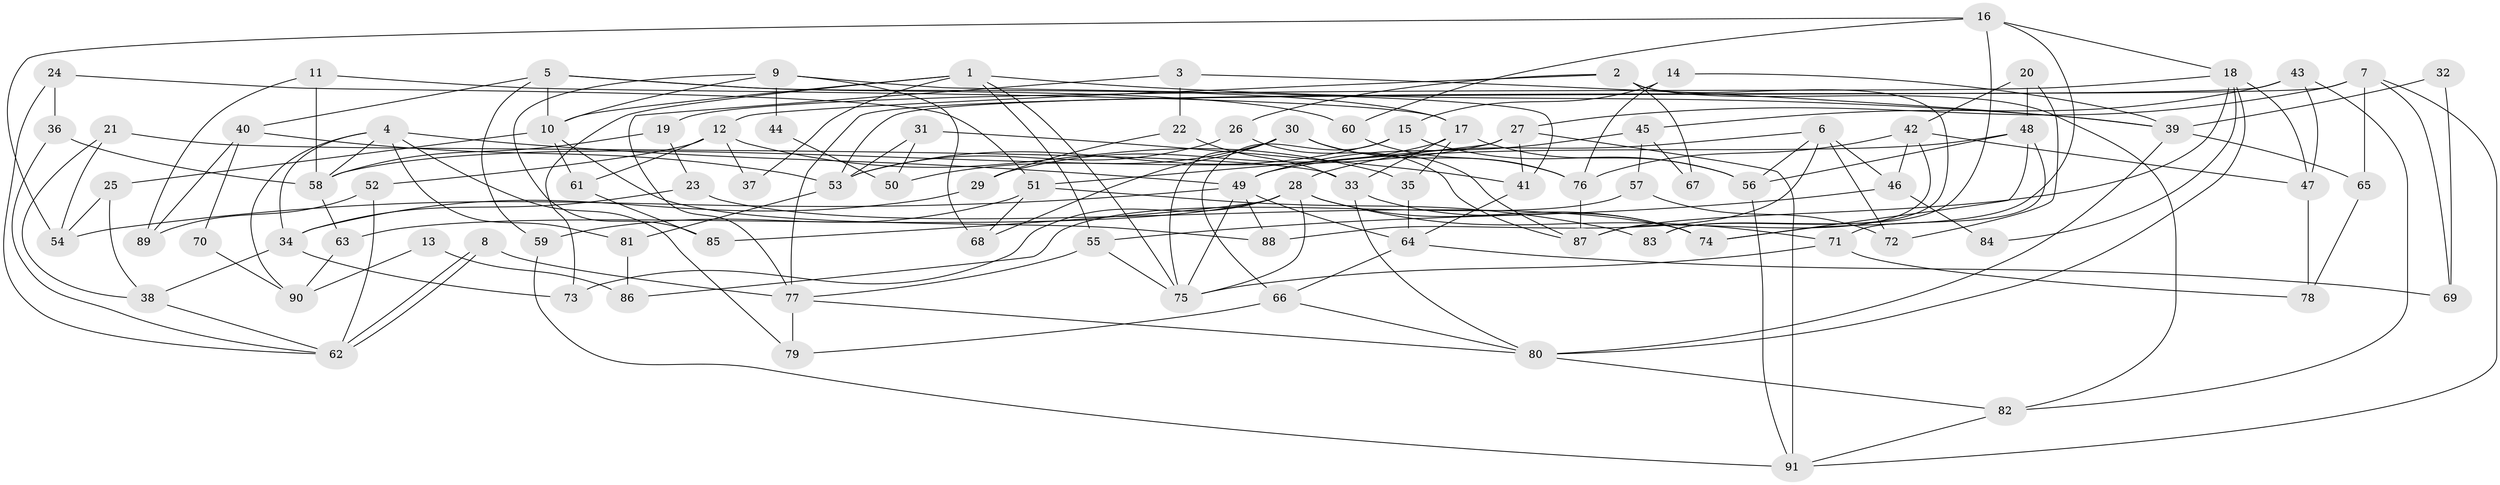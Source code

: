 // coarse degree distribution, {6: 0.06451612903225806, 12: 0.06451612903225806, 7: 0.16129032258064516, 9: 0.0967741935483871, 5: 0.1935483870967742, 8: 0.0967741935483871, 11: 0.03225806451612903, 4: 0.06451612903225806, 2: 0.0967741935483871, 10: 0.03225806451612903, 3: 0.0967741935483871}
// Generated by graph-tools (version 1.1) at 2025/51/03/04/25 22:51:20]
// undirected, 91 vertices, 182 edges
graph export_dot {
  node [color=gray90,style=filled];
  1;
  2;
  3;
  4;
  5;
  6;
  7;
  8;
  9;
  10;
  11;
  12;
  13;
  14;
  15;
  16;
  17;
  18;
  19;
  20;
  21;
  22;
  23;
  24;
  25;
  26;
  27;
  28;
  29;
  30;
  31;
  32;
  33;
  34;
  35;
  36;
  37;
  38;
  39;
  40;
  41;
  42;
  43;
  44;
  45;
  46;
  47;
  48;
  49;
  50;
  51;
  52;
  53;
  54;
  55;
  56;
  57;
  58;
  59;
  60;
  61;
  62;
  63;
  64;
  65;
  66;
  67;
  68;
  69;
  70;
  71;
  72;
  73;
  74;
  75;
  76;
  77;
  78;
  79;
  80;
  81;
  82;
  83;
  84;
  85;
  86;
  87;
  88;
  89;
  90;
  91;
  1 -- 75;
  1 -- 39;
  1 -- 10;
  1 -- 37;
  1 -- 55;
  1 -- 73;
  2 -- 26;
  2 -- 12;
  2 -- 67;
  2 -- 82;
  2 -- 83;
  3 -- 22;
  3 -- 39;
  3 -- 77;
  4 -- 49;
  4 -- 34;
  4 -- 58;
  4 -- 79;
  4 -- 81;
  4 -- 90;
  5 -- 10;
  5 -- 17;
  5 -- 40;
  5 -- 59;
  5 -- 60;
  6 -- 56;
  6 -- 28;
  6 -- 46;
  6 -- 72;
  6 -- 88;
  7 -- 91;
  7 -- 27;
  7 -- 53;
  7 -- 65;
  7 -- 69;
  8 -- 62;
  8 -- 62;
  8 -- 77;
  9 -- 10;
  9 -- 68;
  9 -- 41;
  9 -- 44;
  9 -- 85;
  10 -- 25;
  10 -- 61;
  10 -- 88;
  11 -- 58;
  11 -- 17;
  11 -- 89;
  12 -- 61;
  12 -- 52;
  12 -- 35;
  12 -- 37;
  13 -- 90;
  13 -- 86;
  14 -- 39;
  14 -- 76;
  14 -- 15;
  15 -- 66;
  15 -- 53;
  15 -- 56;
  16 -- 18;
  16 -- 60;
  16 -- 54;
  16 -- 74;
  16 -- 83;
  17 -- 33;
  17 -- 56;
  17 -- 29;
  17 -- 35;
  18 -- 80;
  18 -- 47;
  18 -- 19;
  18 -- 84;
  18 -- 87;
  19 -- 58;
  19 -- 23;
  20 -- 48;
  20 -- 42;
  20 -- 72;
  21 -- 54;
  21 -- 33;
  21 -- 38;
  22 -- 29;
  22 -- 33;
  23 -- 74;
  23 -- 34;
  24 -- 62;
  24 -- 51;
  24 -- 36;
  25 -- 54;
  25 -- 38;
  26 -- 53;
  26 -- 87;
  27 -- 51;
  27 -- 41;
  27 -- 58;
  27 -- 91;
  28 -- 75;
  28 -- 73;
  28 -- 63;
  28 -- 71;
  28 -- 74;
  28 -- 85;
  29 -- 34;
  30 -- 75;
  30 -- 87;
  30 -- 50;
  30 -- 68;
  30 -- 76;
  31 -- 41;
  31 -- 53;
  31 -- 50;
  32 -- 39;
  32 -- 69;
  33 -- 80;
  33 -- 74;
  34 -- 38;
  34 -- 73;
  35 -- 64;
  36 -- 58;
  36 -- 62;
  38 -- 62;
  39 -- 80;
  39 -- 65;
  40 -- 53;
  40 -- 70;
  40 -- 89;
  41 -- 64;
  42 -- 76;
  42 -- 46;
  42 -- 47;
  42 -- 87;
  43 -- 77;
  43 -- 82;
  43 -- 45;
  43 -- 47;
  44 -- 50;
  45 -- 49;
  45 -- 57;
  45 -- 67;
  46 -- 55;
  46 -- 84;
  47 -- 78;
  48 -- 71;
  48 -- 74;
  48 -- 49;
  48 -- 56;
  49 -- 88;
  49 -- 54;
  49 -- 64;
  49 -- 75;
  51 -- 59;
  51 -- 83;
  51 -- 68;
  52 -- 89;
  52 -- 62;
  53 -- 81;
  55 -- 77;
  55 -- 75;
  56 -- 91;
  57 -- 72;
  57 -- 86;
  58 -- 63;
  59 -- 91;
  60 -- 76;
  61 -- 85;
  63 -- 90;
  64 -- 66;
  64 -- 69;
  65 -- 78;
  66 -- 80;
  66 -- 79;
  70 -- 90;
  71 -- 75;
  71 -- 78;
  76 -- 87;
  77 -- 79;
  77 -- 80;
  80 -- 82;
  81 -- 86;
  82 -- 91;
}
